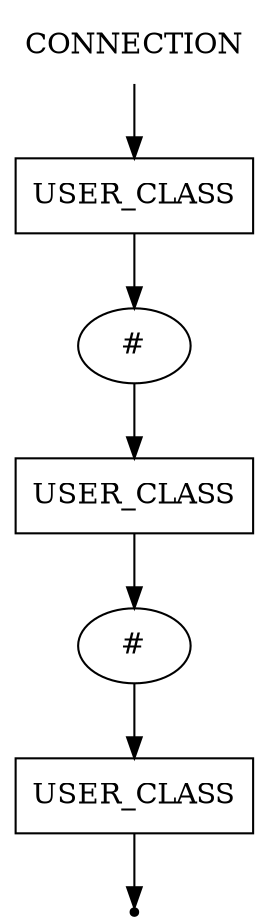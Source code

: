 digraph CONNECTION {
    start [label=CONNECTION shape=plaintext]
    A [label=USER_CLASS shape=box]
    B [label="#" shape=oval]
    C [label=USER_CLASS shape=box]
    D [label="#" shape=oval]
    E [label=USER_CLASS shape=box]
    end [label="" shape=point]
    start -> A
    A -> B
    B -> C
    C -> D
    D -> E
    E -> end
}
